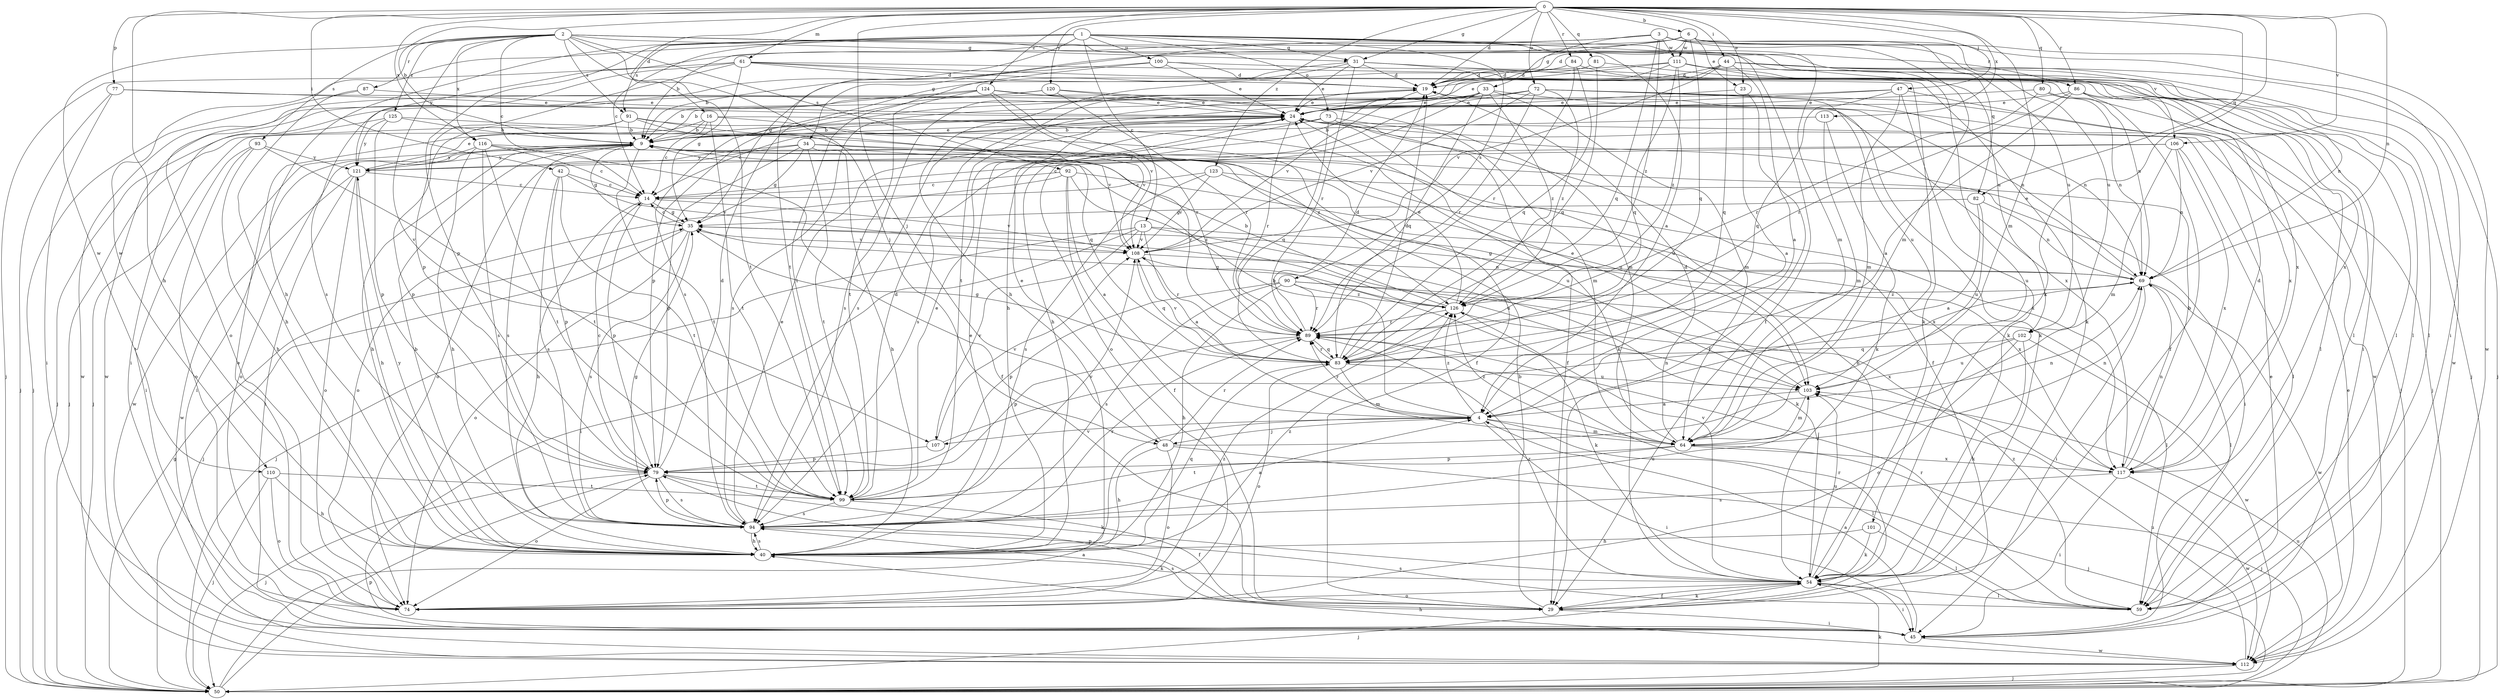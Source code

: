 strict digraph  {
0;
1;
2;
3;
4;
6;
9;
13;
14;
16;
19;
23;
24;
29;
31;
33;
34;
35;
40;
42;
44;
45;
47;
48;
50;
54;
59;
61;
64;
69;
72;
73;
74;
77;
79;
80;
81;
82;
83;
84;
86;
87;
89;
90;
91;
92;
93;
94;
99;
100;
101;
102;
103;
106;
107;
108;
110;
111;
112;
113;
116;
117;
120;
121;
123;
124;
125;
126;
0 -> 6  [label=b];
0 -> 9  [label=b];
0 -> 16  [label=d];
0 -> 19  [label=d];
0 -> 23  [label=e];
0 -> 31  [label=g];
0 -> 40  [label=h];
0 -> 42  [label=i];
0 -> 44  [label=i];
0 -> 47  [label=j];
0 -> 48  [label=j];
0 -> 54  [label=k];
0 -> 61  [label=m];
0 -> 64  [label=m];
0 -> 69  [label=n];
0 -> 72  [label=o];
0 -> 77  [label=p];
0 -> 80  [label=q];
0 -> 81  [label=q];
0 -> 82  [label=q];
0 -> 84  [label=r];
0 -> 86  [label=r];
0 -> 106  [label=v];
0 -> 113  [label=x];
0 -> 116  [label=x];
0 -> 120  [label=y];
0 -> 123  [label=z];
0 -> 124  [label=z];
1 -> 4  [label=a];
1 -> 13  [label=c];
1 -> 14  [label=c];
1 -> 29  [label=f];
1 -> 31  [label=g];
1 -> 40  [label=h];
1 -> 64  [label=m];
1 -> 73  [label=o];
1 -> 79  [label=p];
1 -> 86  [label=r];
1 -> 90  [label=s];
1 -> 91  [label=s];
1 -> 99  [label=t];
1 -> 100  [label=u];
1 -> 110  [label=w];
2 -> 14  [label=c];
2 -> 31  [label=g];
2 -> 48  [label=j];
2 -> 87  [label=r];
2 -> 91  [label=s];
2 -> 92  [label=s];
2 -> 93  [label=s];
2 -> 99  [label=t];
2 -> 101  [label=u];
2 -> 102  [label=u];
2 -> 106  [label=v];
2 -> 107  [label=v];
2 -> 110  [label=w];
2 -> 116  [label=x];
2 -> 125  [label=z];
3 -> 9  [label=b];
3 -> 33  [label=g];
3 -> 34  [label=g];
3 -> 64  [label=m];
3 -> 82  [label=q];
3 -> 83  [label=q];
3 -> 102  [label=u];
3 -> 111  [label=w];
3 -> 126  [label=z];
4 -> 9  [label=b];
4 -> 45  [label=i];
4 -> 48  [label=j];
4 -> 59  [label=l];
4 -> 64  [label=m];
4 -> 89  [label=r];
4 -> 107  [label=v];
4 -> 126  [label=z];
6 -> 19  [label=d];
6 -> 23  [label=e];
6 -> 35  [label=g];
6 -> 40  [label=h];
6 -> 45  [label=i];
6 -> 83  [label=q];
6 -> 102  [label=u];
6 -> 111  [label=w];
6 -> 112  [label=w];
6 -> 121  [label=y];
9 -> 24  [label=e];
9 -> 35  [label=g];
9 -> 40  [label=h];
9 -> 45  [label=i];
9 -> 74  [label=o];
9 -> 94  [label=s];
9 -> 99  [label=t];
9 -> 112  [label=w];
9 -> 121  [label=y];
13 -> 4  [label=a];
13 -> 45  [label=i];
13 -> 50  [label=j];
13 -> 54  [label=k];
13 -> 107  [label=v];
13 -> 108  [label=v];
13 -> 117  [label=x];
14 -> 35  [label=g];
14 -> 40  [label=h];
14 -> 79  [label=p];
14 -> 108  [label=v];
16 -> 9  [label=b];
16 -> 14  [label=c];
16 -> 50  [label=j];
16 -> 54  [label=k];
16 -> 99  [label=t];
16 -> 108  [label=v];
19 -> 24  [label=e];
19 -> 94  [label=s];
19 -> 108  [label=v];
23 -> 4  [label=a];
23 -> 24  [label=e];
23 -> 29  [label=f];
24 -> 9  [label=b];
24 -> 14  [label=c];
24 -> 29  [label=f];
24 -> 89  [label=r];
24 -> 103  [label=u];
29 -> 9  [label=b];
29 -> 45  [label=i];
29 -> 54  [label=k];
29 -> 79  [label=p];
29 -> 89  [label=r];
29 -> 94  [label=s];
31 -> 9  [label=b];
31 -> 19  [label=d];
31 -> 24  [label=e];
31 -> 69  [label=n];
31 -> 89  [label=r];
31 -> 94  [label=s];
31 -> 117  [label=x];
33 -> 24  [label=e];
33 -> 40  [label=h];
33 -> 54  [label=k];
33 -> 64  [label=m];
33 -> 74  [label=o];
33 -> 83  [label=q];
33 -> 94  [label=s];
33 -> 126  [label=z];
34 -> 35  [label=g];
34 -> 40  [label=h];
34 -> 74  [label=o];
34 -> 79  [label=p];
34 -> 89  [label=r];
34 -> 99  [label=t];
34 -> 103  [label=u];
34 -> 121  [label=y];
35 -> 14  [label=c];
35 -> 50  [label=j];
35 -> 74  [label=o];
35 -> 94  [label=s];
35 -> 103  [label=u];
35 -> 108  [label=v];
40 -> 9  [label=b];
40 -> 24  [label=e];
40 -> 54  [label=k];
40 -> 83  [label=q];
40 -> 94  [label=s];
40 -> 121  [label=y];
40 -> 126  [label=z];
42 -> 14  [label=c];
42 -> 79  [label=p];
42 -> 94  [label=s];
42 -> 99  [label=t];
42 -> 108  [label=v];
44 -> 4  [label=a];
44 -> 19  [label=d];
44 -> 24  [label=e];
44 -> 50  [label=j];
44 -> 69  [label=n];
44 -> 83  [label=q];
44 -> 108  [label=v];
44 -> 112  [label=w];
45 -> 4  [label=a];
45 -> 24  [label=e];
45 -> 112  [label=w];
47 -> 9  [label=b];
47 -> 24  [label=e];
47 -> 54  [label=k];
47 -> 64  [label=m];
47 -> 83  [label=q];
47 -> 112  [label=w];
48 -> 24  [label=e];
48 -> 40  [label=h];
48 -> 50  [label=j];
48 -> 69  [label=n];
48 -> 74  [label=o];
48 -> 89  [label=r];
50 -> 4  [label=a];
50 -> 35  [label=g];
50 -> 54  [label=k];
50 -> 79  [label=p];
50 -> 103  [label=u];
54 -> 9  [label=b];
54 -> 29  [label=f];
54 -> 45  [label=i];
54 -> 50  [label=j];
54 -> 59  [label=l];
54 -> 74  [label=o];
54 -> 89  [label=r];
54 -> 103  [label=u];
54 -> 108  [label=v];
59 -> 89  [label=r];
59 -> 94  [label=s];
59 -> 126  [label=z];
61 -> 19  [label=d];
61 -> 35  [label=g];
61 -> 50  [label=j];
61 -> 54  [label=k];
61 -> 59  [label=l];
61 -> 79  [label=p];
61 -> 94  [label=s];
61 -> 117  [label=x];
64 -> 19  [label=d];
64 -> 50  [label=j];
64 -> 69  [label=n];
64 -> 79  [label=p];
64 -> 99  [label=t];
64 -> 117  [label=x];
64 -> 126  [label=z];
69 -> 24  [label=e];
69 -> 35  [label=g];
69 -> 45  [label=i];
69 -> 59  [label=l];
69 -> 112  [label=w];
69 -> 126  [label=z];
72 -> 24  [label=e];
72 -> 50  [label=j];
72 -> 69  [label=n];
72 -> 79  [label=p];
72 -> 89  [label=r];
72 -> 94  [label=s];
72 -> 103  [label=u];
72 -> 108  [label=v];
72 -> 126  [label=z];
73 -> 9  [label=b];
73 -> 29  [label=f];
73 -> 64  [label=m];
73 -> 83  [label=q];
73 -> 94  [label=s];
74 -> 24  [label=e];
74 -> 126  [label=z];
77 -> 24  [label=e];
77 -> 45  [label=i];
77 -> 50  [label=j];
77 -> 117  [label=x];
79 -> 14  [label=c];
79 -> 19  [label=d];
79 -> 50  [label=j];
79 -> 54  [label=k];
79 -> 74  [label=o];
79 -> 94  [label=s];
79 -> 99  [label=t];
80 -> 24  [label=e];
80 -> 50  [label=j];
80 -> 69  [label=n];
80 -> 89  [label=r];
81 -> 19  [label=d];
81 -> 59  [label=l];
81 -> 83  [label=q];
82 -> 4  [label=a];
82 -> 35  [label=g];
82 -> 69  [label=n];
82 -> 103  [label=u];
83 -> 19  [label=d];
83 -> 35  [label=g];
83 -> 64  [label=m];
83 -> 74  [label=o];
83 -> 89  [label=r];
83 -> 103  [label=u];
83 -> 108  [label=v];
84 -> 19  [label=d];
84 -> 45  [label=i];
84 -> 83  [label=q];
84 -> 89  [label=r];
86 -> 4  [label=a];
86 -> 24  [label=e];
86 -> 29  [label=f];
86 -> 59  [label=l];
86 -> 89  [label=r];
86 -> 117  [label=x];
87 -> 24  [label=e];
87 -> 40  [label=h];
87 -> 50  [label=j];
89 -> 19  [label=d];
89 -> 79  [label=p];
89 -> 83  [label=q];
90 -> 40  [label=h];
90 -> 59  [label=l];
90 -> 79  [label=p];
90 -> 89  [label=r];
90 -> 94  [label=s];
90 -> 117  [label=x];
90 -> 126  [label=z];
91 -> 9  [label=b];
91 -> 29  [label=f];
91 -> 50  [label=j];
91 -> 79  [label=p];
91 -> 83  [label=q];
91 -> 108  [label=v];
92 -> 4  [label=a];
92 -> 14  [label=c];
92 -> 29  [label=f];
92 -> 74  [label=o];
92 -> 117  [label=x];
92 -> 126  [label=z];
93 -> 40  [label=h];
93 -> 45  [label=i];
93 -> 74  [label=o];
93 -> 99  [label=t];
93 -> 121  [label=y];
94 -> 4  [label=a];
94 -> 24  [label=e];
94 -> 35  [label=g];
94 -> 40  [label=h];
94 -> 79  [label=p];
94 -> 89  [label=r];
94 -> 103  [label=u];
99 -> 19  [label=d];
99 -> 24  [label=e];
99 -> 29  [label=f];
99 -> 94  [label=s];
99 -> 108  [label=v];
100 -> 19  [label=d];
100 -> 24  [label=e];
100 -> 59  [label=l];
100 -> 74  [label=o];
100 -> 99  [label=t];
101 -> 40  [label=h];
101 -> 54  [label=k];
101 -> 59  [label=l];
102 -> 54  [label=k];
102 -> 74  [label=o];
102 -> 83  [label=q];
102 -> 103  [label=u];
102 -> 112  [label=w];
103 -> 4  [label=a];
103 -> 24  [label=e];
103 -> 64  [label=m];
106 -> 14  [label=c];
106 -> 59  [label=l];
106 -> 64  [label=m];
106 -> 69  [label=n];
106 -> 117  [label=x];
106 -> 121  [label=y];
107 -> 69  [label=n];
107 -> 79  [label=p];
107 -> 108  [label=v];
108 -> 69  [label=n];
108 -> 83  [label=q];
108 -> 89  [label=r];
110 -> 40  [label=h];
110 -> 50  [label=j];
110 -> 74  [label=o];
110 -> 99  [label=t];
111 -> 19  [label=d];
111 -> 40  [label=h];
111 -> 50  [label=j];
111 -> 54  [label=k];
111 -> 59  [label=l];
111 -> 83  [label=q];
111 -> 99  [label=t];
111 -> 126  [label=z];
112 -> 24  [label=e];
112 -> 40  [label=h];
112 -> 50  [label=j];
112 -> 103  [label=u];
113 -> 9  [label=b];
113 -> 54  [label=k];
113 -> 64  [label=m];
116 -> 14  [label=c];
116 -> 29  [label=f];
116 -> 40  [label=h];
116 -> 94  [label=s];
116 -> 99  [label=t];
116 -> 117  [label=x];
116 -> 121  [label=y];
117 -> 9  [label=b];
117 -> 19  [label=d];
117 -> 45  [label=i];
117 -> 69  [label=n];
117 -> 94  [label=s];
117 -> 112  [label=w];
120 -> 24  [label=e];
120 -> 45  [label=i];
120 -> 64  [label=m];
120 -> 89  [label=r];
120 -> 112  [label=w];
121 -> 14  [label=c];
121 -> 24  [label=e];
121 -> 40  [label=h];
121 -> 45  [label=i];
121 -> 74  [label=o];
121 -> 112  [label=w];
123 -> 14  [label=c];
123 -> 45  [label=i];
123 -> 94  [label=s];
123 -> 103  [label=u];
123 -> 108  [label=v];
124 -> 9  [label=b];
124 -> 24  [label=e];
124 -> 69  [label=n];
124 -> 89  [label=r];
124 -> 99  [label=t];
124 -> 108  [label=v];
124 -> 112  [label=w];
125 -> 9  [label=b];
125 -> 50  [label=j];
125 -> 79  [label=p];
125 -> 121  [label=y];
125 -> 126  [label=z];
126 -> 9  [label=b];
126 -> 24  [label=e];
126 -> 35  [label=g];
126 -> 54  [label=k];
126 -> 89  [label=r];
}
